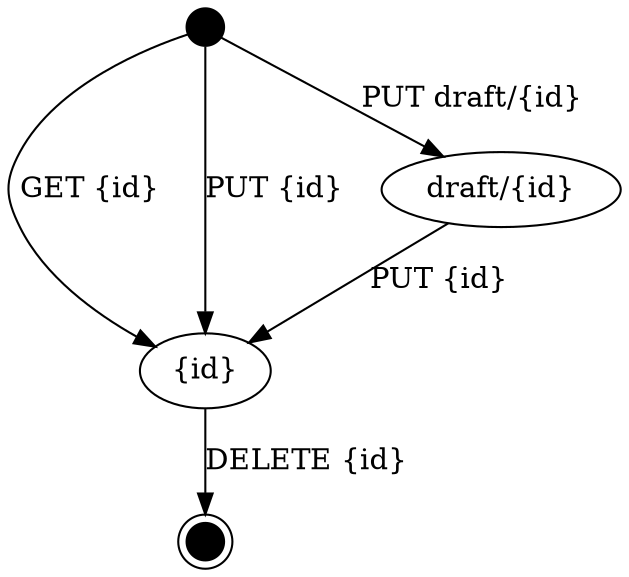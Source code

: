 digraph NOTE {
    initial[shape=circle, width=.25, label="", color=black, style=filled]
    exists[label="{id}"]
    draft[label="draft/{id}"]
    end[shape=circle, width=.25, label="", color=black, style=filled, peripheries=2]
    initial->exists[label="GET {id}"]
    initial->exists[label="PUT {id}"]
    initial->draft[label="PUT draft/{id}"]
    draft->exists[label="PUT {id}"]
    exists->end[label="DELETE {id}"]
}